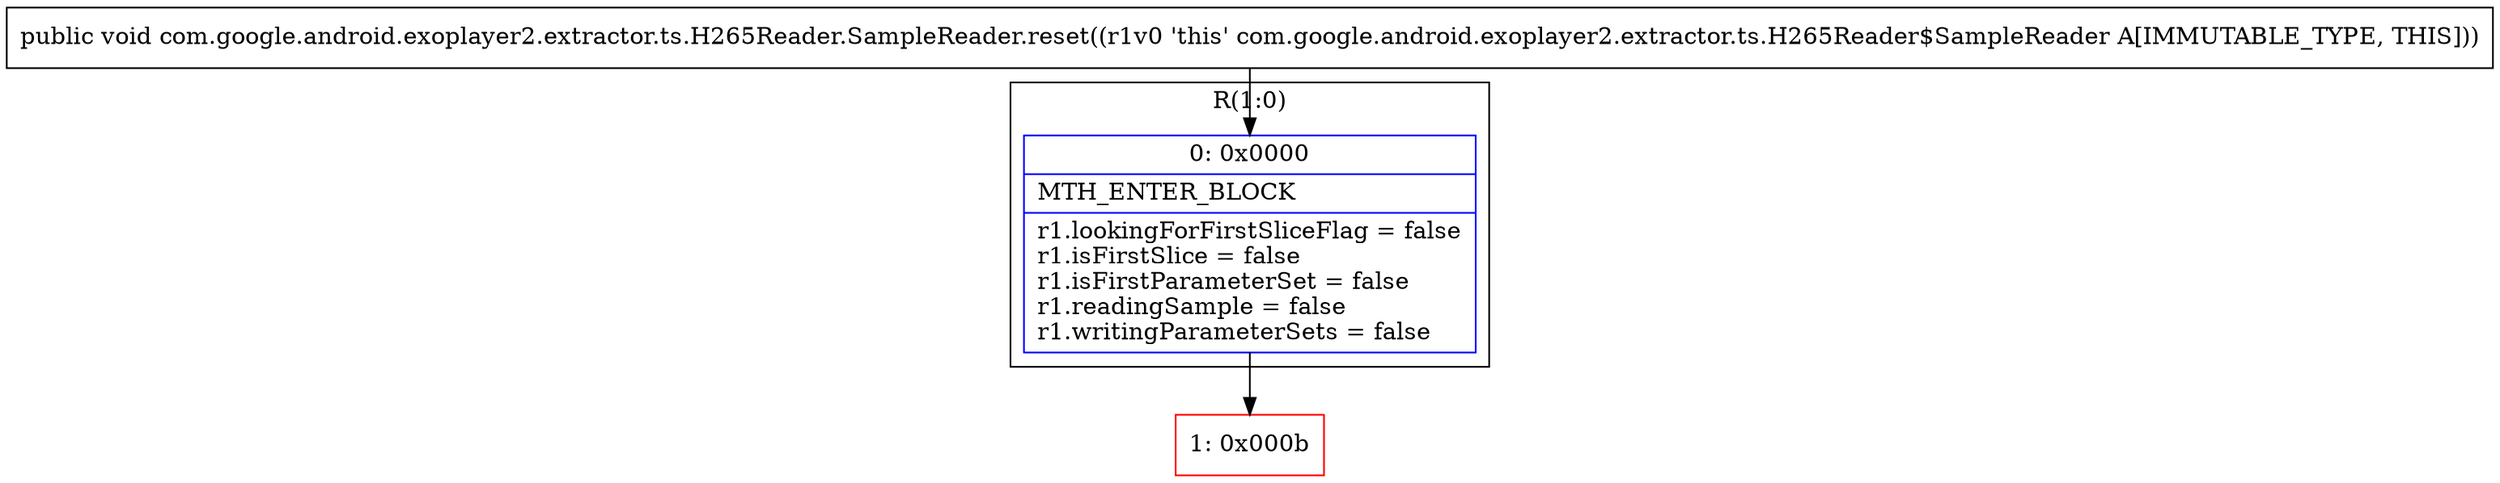 digraph "CFG forcom.google.android.exoplayer2.extractor.ts.H265Reader.SampleReader.reset()V" {
subgraph cluster_Region_2109403378 {
label = "R(1:0)";
node [shape=record,color=blue];
Node_0 [shape=record,label="{0\:\ 0x0000|MTH_ENTER_BLOCK\l|r1.lookingForFirstSliceFlag = false\lr1.isFirstSlice = false\lr1.isFirstParameterSet = false\lr1.readingSample = false\lr1.writingParameterSets = false\l}"];
}
Node_1 [shape=record,color=red,label="{1\:\ 0x000b}"];
MethodNode[shape=record,label="{public void com.google.android.exoplayer2.extractor.ts.H265Reader.SampleReader.reset((r1v0 'this' com.google.android.exoplayer2.extractor.ts.H265Reader$SampleReader A[IMMUTABLE_TYPE, THIS])) }"];
MethodNode -> Node_0;
Node_0 -> Node_1;
}

